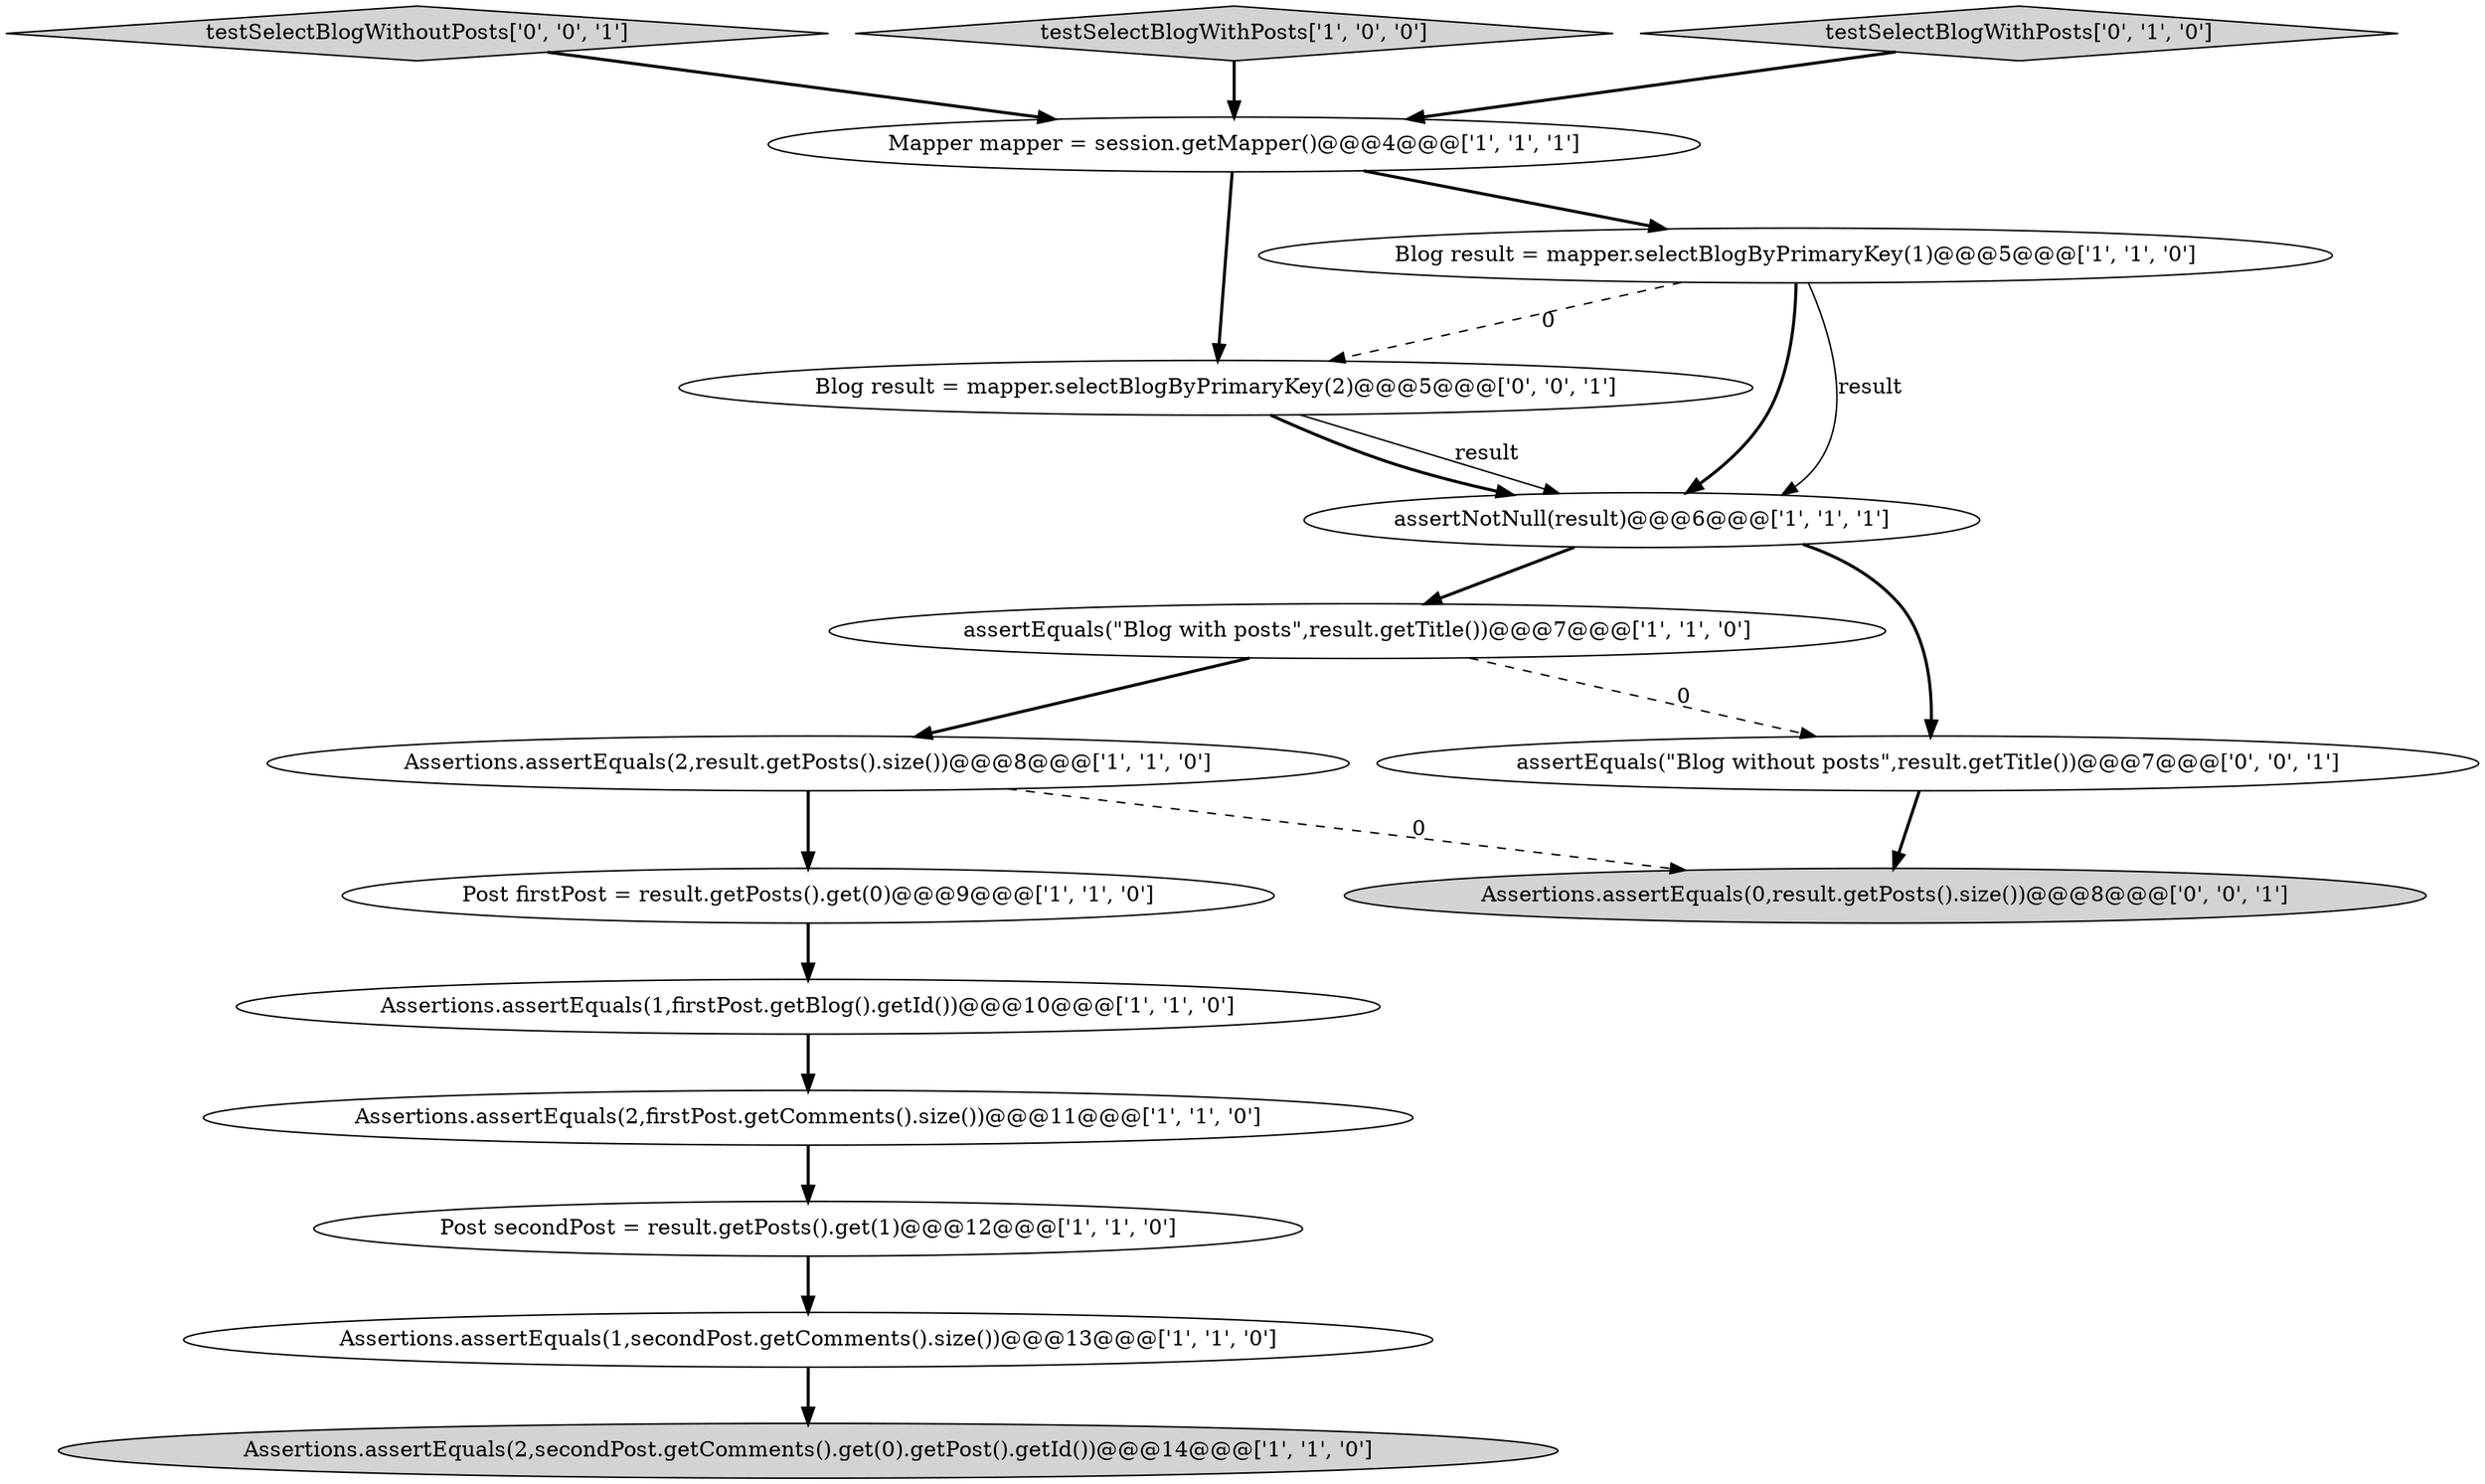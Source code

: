 digraph {
6 [style = filled, label = "assertNotNull(result)@@@6@@@['1', '1', '1']", fillcolor = white, shape = ellipse image = "AAA0AAABBB1BBB"];
13 [style = filled, label = "testSelectBlogWithoutPosts['0', '0', '1']", fillcolor = lightgray, shape = diamond image = "AAA0AAABBB3BBB"];
0 [style = filled, label = "Mapper mapper = session.getMapper()@@@4@@@['1', '1', '1']", fillcolor = white, shape = ellipse image = "AAA0AAABBB1BBB"];
5 [style = filled, label = "Post secondPost = result.getPosts().get(1)@@@12@@@['1', '1', '0']", fillcolor = white, shape = ellipse image = "AAA0AAABBB1BBB"];
8 [style = filled, label = "Assertions.assertEquals(2,result.getPosts().size())@@@8@@@['1', '1', '0']", fillcolor = white, shape = ellipse image = "AAA0AAABBB1BBB"];
7 [style = filled, label = "assertEquals(\"Blog with posts\",result.getTitle())@@@7@@@['1', '1', '0']", fillcolor = white, shape = ellipse image = "AAA0AAABBB1BBB"];
16 [style = filled, label = "Blog result = mapper.selectBlogByPrimaryKey(2)@@@5@@@['0', '0', '1']", fillcolor = white, shape = ellipse image = "AAA0AAABBB3BBB"];
14 [style = filled, label = "Assertions.assertEquals(0,result.getPosts().size())@@@8@@@['0', '0', '1']", fillcolor = lightgray, shape = ellipse image = "AAA0AAABBB3BBB"];
15 [style = filled, label = "assertEquals(\"Blog without posts\",result.getTitle())@@@7@@@['0', '0', '1']", fillcolor = white, shape = ellipse image = "AAA0AAABBB3BBB"];
2 [style = filled, label = "Blog result = mapper.selectBlogByPrimaryKey(1)@@@5@@@['1', '1', '0']", fillcolor = white, shape = ellipse image = "AAA0AAABBB1BBB"];
4 [style = filled, label = "testSelectBlogWithPosts['1', '0', '0']", fillcolor = lightgray, shape = diamond image = "AAA0AAABBB1BBB"];
10 [style = filled, label = "Assertions.assertEquals(2,secondPost.getComments().get(0).getPost().getId())@@@14@@@['1', '1', '0']", fillcolor = lightgray, shape = ellipse image = "AAA0AAABBB1BBB"];
1 [style = filled, label = "Post firstPost = result.getPosts().get(0)@@@9@@@['1', '1', '0']", fillcolor = white, shape = ellipse image = "AAA0AAABBB1BBB"];
11 [style = filled, label = "Assertions.assertEquals(1,firstPost.getBlog().getId())@@@10@@@['1', '1', '0']", fillcolor = white, shape = ellipse image = "AAA0AAABBB1BBB"];
3 [style = filled, label = "Assertions.assertEquals(2,firstPost.getComments().size())@@@11@@@['1', '1', '0']", fillcolor = white, shape = ellipse image = "AAA0AAABBB1BBB"];
12 [style = filled, label = "testSelectBlogWithPosts['0', '1', '0']", fillcolor = lightgray, shape = diamond image = "AAA0AAABBB2BBB"];
9 [style = filled, label = "Assertions.assertEquals(1,secondPost.getComments().size())@@@13@@@['1', '1', '0']", fillcolor = white, shape = ellipse image = "AAA0AAABBB1BBB"];
2->6 [style = solid, label="result"];
0->16 [style = bold, label=""];
16->6 [style = solid, label="result"];
5->9 [style = bold, label=""];
15->14 [style = bold, label=""];
2->6 [style = bold, label=""];
16->6 [style = bold, label=""];
0->2 [style = bold, label=""];
9->10 [style = bold, label=""];
8->14 [style = dashed, label="0"];
7->8 [style = bold, label=""];
12->0 [style = bold, label=""];
6->15 [style = bold, label=""];
4->0 [style = bold, label=""];
1->11 [style = bold, label=""];
8->1 [style = bold, label=""];
3->5 [style = bold, label=""];
11->3 [style = bold, label=""];
2->16 [style = dashed, label="0"];
7->15 [style = dashed, label="0"];
6->7 [style = bold, label=""];
13->0 [style = bold, label=""];
}

